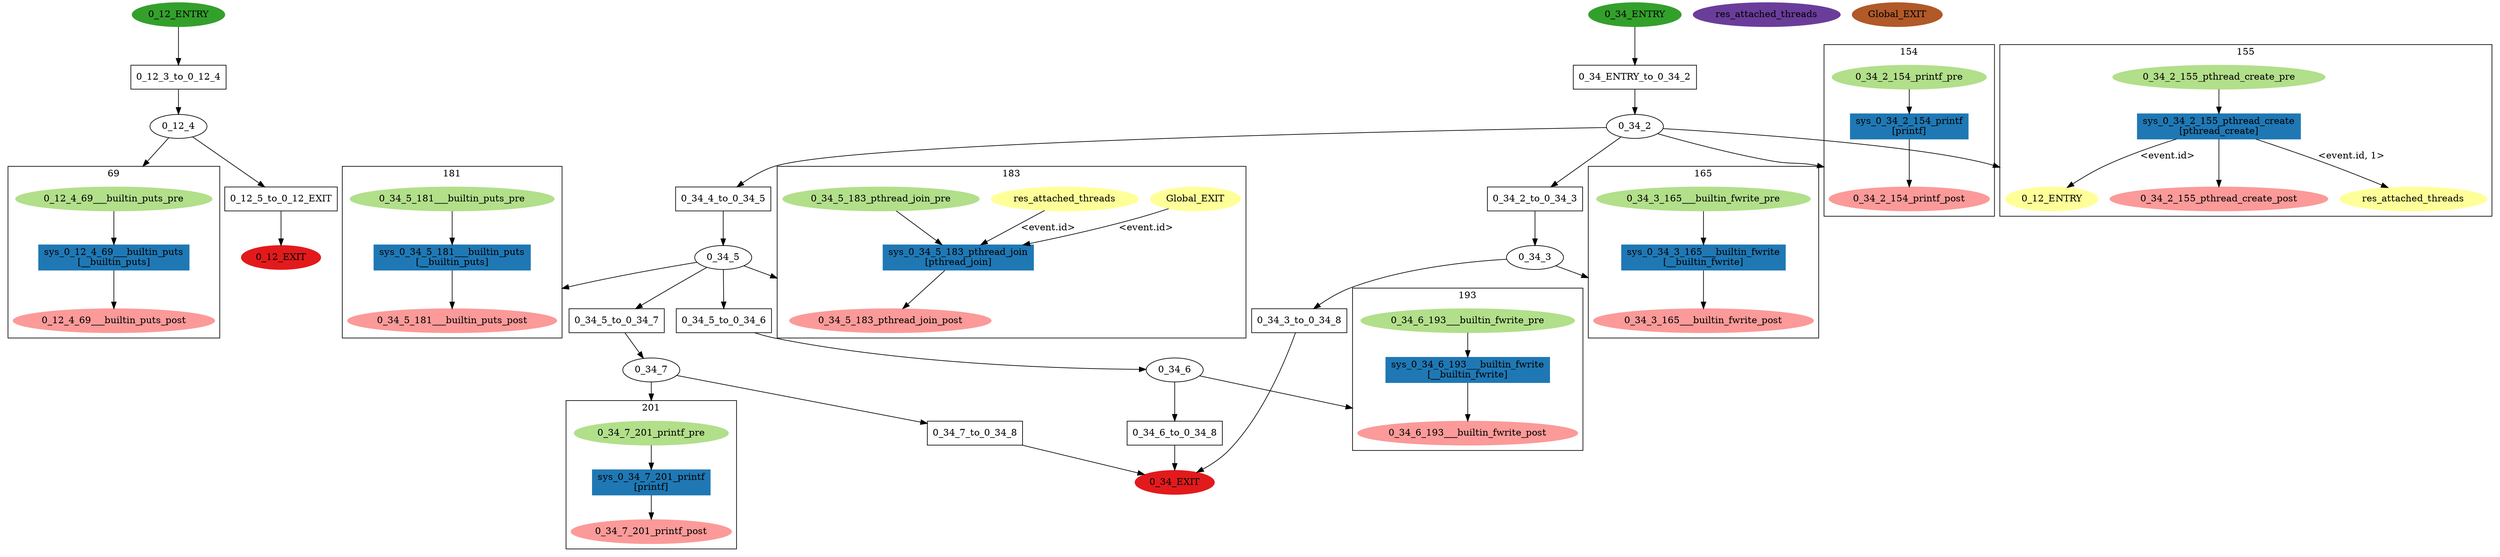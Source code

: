 digraph model { 
compound=true; 
node  [style="filled", colorscheme="paired12"];  "0_12_EXIT" [shape=ellipse, color=6, style=filled];
  "0_12_4" [shape=ellipse, style=""];
subgraph "cluster_0_12_4_69" { 
label="69"  "0_12_4_69___builtin_puts_pre" [shape=ellipse, style=""];
  "0_12_4_69___builtin_puts_post" [shape=ellipse, style=""];
  "sys_0_12_4_69___builtin_puts" [shape=box, style=""];
  "sys_0_12_4_69___builtin_puts" [color=2, style=filled];
  "sys_0_12_4_69___builtin_puts" [label="sys_0_12_4_69___builtin_puts\n[__builtin_puts]"];
  "0_12_4_69___builtin_puts_pre" -> "sys_0_12_4_69___builtin_puts" [label="", arrowhead="normal"];
  "sys_0_12_4_69___builtin_puts" -> "0_12_4_69___builtin_puts_post" [label="", arrowhead="normal"];
}
  "0_12_4" -> "0_12_4_69___builtin_puts_pre" [lhead="cluster_0_12_4_69"];
  "0_12_4_69___builtin_puts_pre" [color=3, style=filled];
  "0_12_4_69___builtin_puts_post" [color=5, style=filled];
  "0_34_5" [shape=ellipse, style=""];
subgraph "cluster_0_34_5_181" { 
label="181"  "0_34_5_181___builtin_puts_post" [shape=ellipse, style=""];
  "0_34_5_181___builtin_puts_pre" [shape=ellipse, style=""];
  "sys_0_34_5_181___builtin_puts" [shape=box, style=""];
  "sys_0_34_5_181___builtin_puts" [color=2, style=filled];
  "sys_0_34_5_181___builtin_puts" [label="sys_0_34_5_181___builtin_puts\n[__builtin_puts]"];
  "0_34_5_181___builtin_puts_pre" -> "sys_0_34_5_181___builtin_puts" [label="", arrowhead="normal"];
  "sys_0_34_5_181___builtin_puts" -> "0_34_5_181___builtin_puts_post" [label="", arrowhead="normal"];
}
  "0_34_5" -> "0_34_5_181___builtin_puts_post" [lhead="cluster_0_34_5_181"];
  "0_34_5_181___builtin_puts_pre" [color=3, style=filled];
  "0_34_5_181___builtin_puts_post" [color=5, style=filled];
subgraph "cluster_0_34_5_183" { 
label="183"  "0_34_5_183_pthread_join_post" [shape=ellipse, style=""];
  "Global_EXIT_183_ref" [label="Global_EXIT", shape=ellipse, color=11, style=filled];
  "res_attached_threads_183_ref" [label="res_attached_threads", shape=ellipse, color=11, style=filled];
  "0_34_5_183_pthread_join_pre" [shape=ellipse, style=""];
  "sys_0_34_5_183_pthread_join" [shape=box, style=""];
  "sys_0_34_5_183_pthread_join" [color=2, style=filled];
  "sys_0_34_5_183_pthread_join" [label="sys_0_34_5_183_pthread_join\n[pthread_join]"];
  "Global_EXIT_183_ref" -> "sys_0_34_5_183_pthread_join" [label="<event.id>", arrowhead="normal"];
  "res_attached_threads_183_ref" -> "sys_0_34_5_183_pthread_join" [label="<event.id>", arrowhead="normal"];
  "sys_0_34_5_183_pthread_join" -> "0_34_5_183_pthread_join_post" [label="", arrowhead="normal"];
  "0_34_5_183_pthread_join_pre" -> "sys_0_34_5_183_pthread_join" [label="", arrowhead="normal"];
}
  "0_34_5" -> "0_34_5_183_pthread_join_post" [lhead="cluster_0_34_5_183"];
  "0_34_5_183_pthread_join_pre" [color=3, style=filled];
  "0_34_5_183_pthread_join_post" [color=5, style=filled];
  "0_34_6" [shape=ellipse, style=""];
subgraph "cluster_0_34_6_193" { 
label="193"  "0_34_6_193___builtin_fwrite_post" [shape=ellipse, style=""];
  "0_34_6_193___builtin_fwrite_pre" [shape=ellipse, style=""];
  "sys_0_34_6_193___builtin_fwrite" [shape=box, style=""];
  "sys_0_34_6_193___builtin_fwrite" [color=2, style=filled];
  "sys_0_34_6_193___builtin_fwrite" [label="sys_0_34_6_193___builtin_fwrite\n[__builtin_fwrite]"];
  "sys_0_34_6_193___builtin_fwrite" -> "0_34_6_193___builtin_fwrite_post" [label="", arrowhead="normal"];
  "0_34_6_193___builtin_fwrite_pre" -> "sys_0_34_6_193___builtin_fwrite" [label="", arrowhead="normal"];
}
  "0_34_6" -> "0_34_6_193___builtin_fwrite_post" [lhead="cluster_0_34_6_193"];
  "0_34_6_193___builtin_fwrite_pre" [color=3, style=filled];
  "0_34_6_193___builtin_fwrite_post" [color=5, style=filled];
  "0_34_3" [shape=ellipse, style=""];
subgraph "cluster_0_34_3_165" { 
label="165"  "0_34_3_165___builtin_fwrite_post" [shape=ellipse, style=""];
  "0_34_3_165___builtin_fwrite_pre" [shape=ellipse, style=""];
  "sys_0_34_3_165___builtin_fwrite" [shape=box, style=""];
  "sys_0_34_3_165___builtin_fwrite" [color=2, style=filled];
  "sys_0_34_3_165___builtin_fwrite" [label="sys_0_34_3_165___builtin_fwrite\n[__builtin_fwrite]"];
  "sys_0_34_3_165___builtin_fwrite" -> "0_34_3_165___builtin_fwrite_post" [label="", arrowhead="normal"];
  "0_34_3_165___builtin_fwrite_pre" -> "sys_0_34_3_165___builtin_fwrite" [label="", arrowhead="normal"];
}
  "0_34_3" -> "0_34_3_165___builtin_fwrite_post" [lhead="cluster_0_34_3_165"];
  "0_34_3_165___builtin_fwrite_pre" [color=3, style=filled];
  "0_34_3_165___builtin_fwrite_post" [color=5, style=filled];
  "0_34_2" [shape=ellipse, style=""];
subgraph "cluster_0_34_2_154" { 
label="154"  "0_34_2_154_printf_post" [shape=ellipse, style=""];
  "0_34_2_154_printf_pre" [shape=ellipse, style=""];
  "sys_0_34_2_154_printf" [shape=box, style=""];
  "sys_0_34_2_154_printf" [color=2, style=filled];
  "sys_0_34_2_154_printf" [label="sys_0_34_2_154_printf\n[printf]"];
  "0_34_2_154_printf_pre" -> "sys_0_34_2_154_printf" [label="", arrowhead="normal"];
  "sys_0_34_2_154_printf" -> "0_34_2_154_printf_post" [label="", arrowhead="normal"];
}
  "0_34_2" -> "0_34_2_154_printf_post" [lhead="cluster_0_34_2_154"];
  "0_34_2_154_printf_pre" [color=3, style=filled];
  "0_34_2_154_printf_post" [color=5, style=filled];
subgraph "cluster_0_34_2_155" { 
label="155"  "thread_0_34_2_155_pthread_create_target_ref" [label="0_12_ENTRY", shape=ellipse, color=11, style=filled];
  "0_34_2_155_pthread_create_pre" [shape=ellipse, style=""];
  "0_34_2_155_pthread_create_post" [shape=ellipse, style=""];
  "res_attached_threads_155_ref" [label="res_attached_threads", shape=ellipse, color=11, style=filled];
  "sys_0_34_2_155_pthread_create" [shape=box, style=""];
  "sys_0_34_2_155_pthread_create" [color=2, style=filled];
  "sys_0_34_2_155_pthread_create" [label="sys_0_34_2_155_pthread_create\n[pthread_create]"];
  "sys_0_34_2_155_pthread_create" -> "res_attached_threads_155_ref" [label="<event.id, 1>", arrowhead="normal"];
  "sys_0_34_2_155_pthread_create" -> "thread_0_34_2_155_pthread_create_target_ref" [label="<event.id>", arrowhead="normal"];
  "sys_0_34_2_155_pthread_create" -> "0_34_2_155_pthread_create_post" [label="", arrowhead="normal"];
  "0_34_2_155_pthread_create_pre" -> "sys_0_34_2_155_pthread_create" [label="", arrowhead="normal"];
}
  "0_34_2" -> "thread_0_34_2_155_pthread_create_target_ref" [lhead="cluster_0_34_2_155"];
  "0_34_2_155_pthread_create_pre" [color=3, style=filled];
  "0_34_2_155_pthread_create_post" [color=5, style=filled];
  "0_12_ENTRY" [shape=ellipse, color=4, style=filled];
  "0_34_7" [shape=ellipse, style=""];
subgraph "cluster_0_34_7_201" { 
label="201"  "0_34_7_201_printf_pre" [shape=ellipse, style=""];
  "0_34_7_201_printf_post" [shape=ellipse, style=""];
  "sys_0_34_7_201_printf" [shape=box, style=""];
  "sys_0_34_7_201_printf" [color=2, style=filled];
  "sys_0_34_7_201_printf" [label="sys_0_34_7_201_printf\n[printf]"];
  "sys_0_34_7_201_printf" -> "0_34_7_201_printf_post" [label="", arrowhead="normal"];
  "0_34_7_201_printf_pre" -> "sys_0_34_7_201_printf" [label="", arrowhead="normal"];
}
  "0_34_7" -> "0_34_7_201_printf_pre" [lhead="cluster_0_34_7_201"];
  "0_34_7_201_printf_pre" [color=3, style=filled];
  "0_34_7_201_printf_post" [color=5, style=filled];
  "0_34_ENTRY" [shape=ellipse, color=4, style=filled];
  "0_34_EXIT" [shape=ellipse, color=6, style=filled];
  "res_attached_threads" [shape=ellipse, color=10, style=filled];
  "Global_EXIT" [shape=ellipse, color=12, style=filled];
  "0_34_4_to_0_34_5" [shape=box, style=""];
  "0_34_4_to_0_34_5" [label="0_34_4_to_0_34_5\n"];
  "0_34_6_to_0_34_8" [shape=box, style=""];
  "0_34_6_to_0_34_8" [label="0_34_6_to_0_34_8\n"];
  "0_34_5_to_0_34_7" [shape=box, style=""];
  "0_34_5_to_0_34_7" [label="0_34_5_to_0_34_7\n"];
  "0_34_5_to_0_34_6" [shape=box, style=""];
  "0_34_5_to_0_34_6" [label="0_34_5_to_0_34_6\n"];
  "0_34_ENTRY_to_0_34_2" [shape=box, style=""];
  "0_34_ENTRY_to_0_34_2" [label="0_34_ENTRY_to_0_34_2\n"];
  "0_12_5_to_0_12_EXIT" [shape=box, style=""];
  "0_12_5_to_0_12_EXIT" [label="0_12_5_to_0_12_EXIT\n"];
  "0_34_3_to_0_34_8" [shape=box, style=""];
  "0_34_3_to_0_34_8" [label="0_34_3_to_0_34_8\n"];
  "0_34_2_to_0_34_3" [shape=box, style=""];
  "0_34_2_to_0_34_3" [label="0_34_2_to_0_34_3\n"];
  "0_34_7_to_0_34_8" [shape=box, style=""];
  "0_34_7_to_0_34_8" [label="0_34_7_to_0_34_8\n"];
  "0_12_3_to_0_12_4" [shape=box, style=""];
  "0_12_3_to_0_12_4" [label="0_12_3_to_0_12_4\n"];
  "0_34_5" -> "0_34_5_to_0_34_6" [label="", arrowhead="normal"];
  "0_34_6" -> "0_34_6_to_0_34_8" [label="", arrowhead="normal"];
  "0_34_5_to_0_34_7" -> "0_34_7" [label="", arrowhead="normal"];
  "0_34_2" -> "0_34_4_to_0_34_5" [label="", arrowhead="normal"];
  "0_34_ENTRY" -> "0_34_ENTRY_to_0_34_2" [label="", arrowhead="normal"];
  "0_34_ENTRY_to_0_34_2" -> "0_34_2" [label="", arrowhead="normal"];
  "0_34_3" -> "0_34_3_to_0_34_8" [label="", arrowhead="normal"];
  "0_12_ENTRY" -> "0_12_3_to_0_12_4" [label="", arrowhead="normal"];
  "0_12_4" -> "0_12_5_to_0_12_EXIT" [label="", arrowhead="normal"];
  "0_34_2" -> "0_34_2_to_0_34_3" [label="", arrowhead="normal"];
  "0_34_5" -> "0_34_5_to_0_34_7" [label="", arrowhead="normal"];
  "0_34_7_to_0_34_8" -> "0_34_EXIT" [label="", arrowhead="normal"];
  "0_34_4_to_0_34_5" -> "0_34_5" [label="", arrowhead="normal"];
  "0_12_3_to_0_12_4" -> "0_12_4" [label="", arrowhead="normal"];
  "0_34_2_to_0_34_3" -> "0_34_3" [label="", arrowhead="normal"];
  "0_34_3_to_0_34_8" -> "0_34_EXIT" [label="", arrowhead="normal"];
  "0_34_6_to_0_34_8" -> "0_34_EXIT" [label="", arrowhead="normal"];
  "0_12_5_to_0_12_EXIT" -> "0_12_EXIT" [label="", arrowhead="normal"];
  "0_34_5_to_0_34_6" -> "0_34_6" [label="", arrowhead="normal"];
  "0_34_7" -> "0_34_7_to_0_34_8" [label="", arrowhead="normal"];
}
